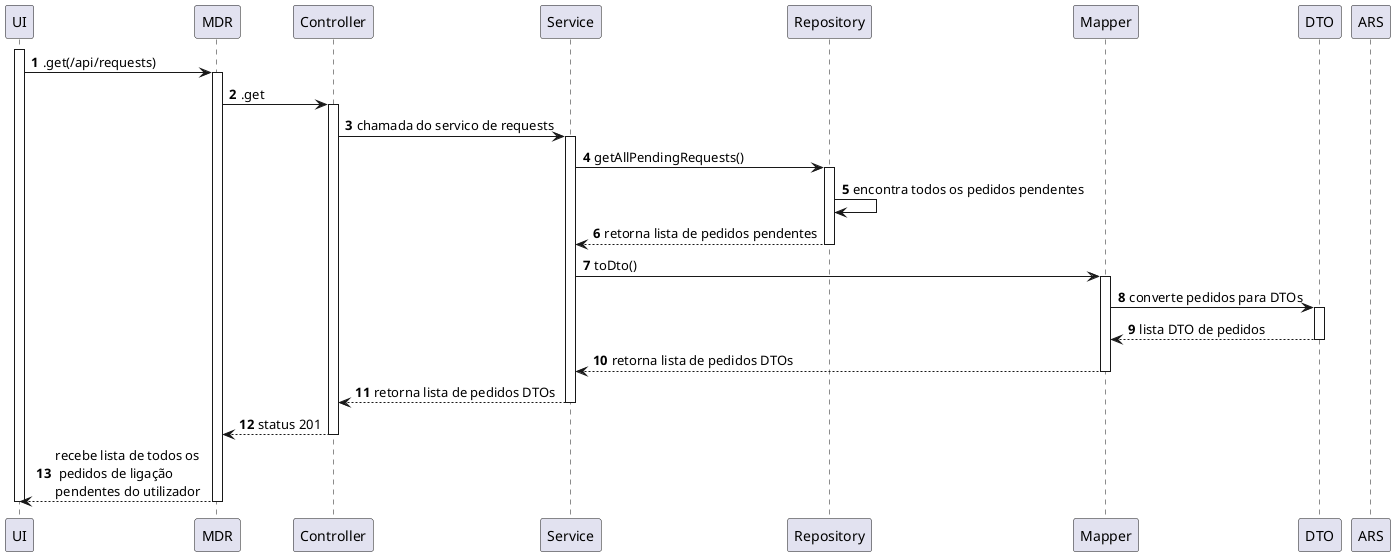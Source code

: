 @startuml
autonumber
'hide footbox

participant "UI" as ui
participant "MDR" as mdr
participant "Controller" as ctrl
participant "Service" as srv
participant "Repository" as rep
participant "Mapper" as mpp
participant "DTO" as dto
participant "ARS" as ars


activate ui
ui->mdr: .get(/api/requests)
activate mdr
mdr->ctrl: .get
activate ctrl
ctrl->srv: chamada do servico de requests
activate srv
srv->rep: getAllPendingRequests()
activate rep
rep->rep: encontra todos os pedidos pendentes
rep-->srv: retorna lista de pedidos pendentes
deactivate rep
srv->mpp: toDto()
activate mpp
mpp->dto: converte pedidos para DTOs
activate dto
dto-->mpp: lista DTO de pedidos
deactivate dto
mpp-->srv: retorna lista de pedidos DTOs
deactivate mpp
srv-->ctrl: retorna lista de pedidos DTOs
deactivate srv
ctrl-->mdr: status 201
deactivate ctrl
mdr-->ui: recebe lista de todos os\n pedidos de ligação \npendentes do utilizador

deactivate ui
deactivate mdr
@enduml
